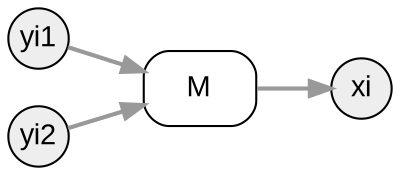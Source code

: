digraph d {
	node [fontname = "Arial"];
	edge [fontname = "Arial", fontsize=11,color="#999999", penwidth=2, weight=1];

	rankdir=LR
	subgraph port {
		node [shape=circle, style=filled, fillcolor="#EEEEEE", fixedsize=true, width=0.4]
		xi
		yi1
		yi2
		}
	subgraph process {
		node [shape=box, style=rounded]
		M
	}
yi1 -> M -> xi
yi2 -> M 
}
